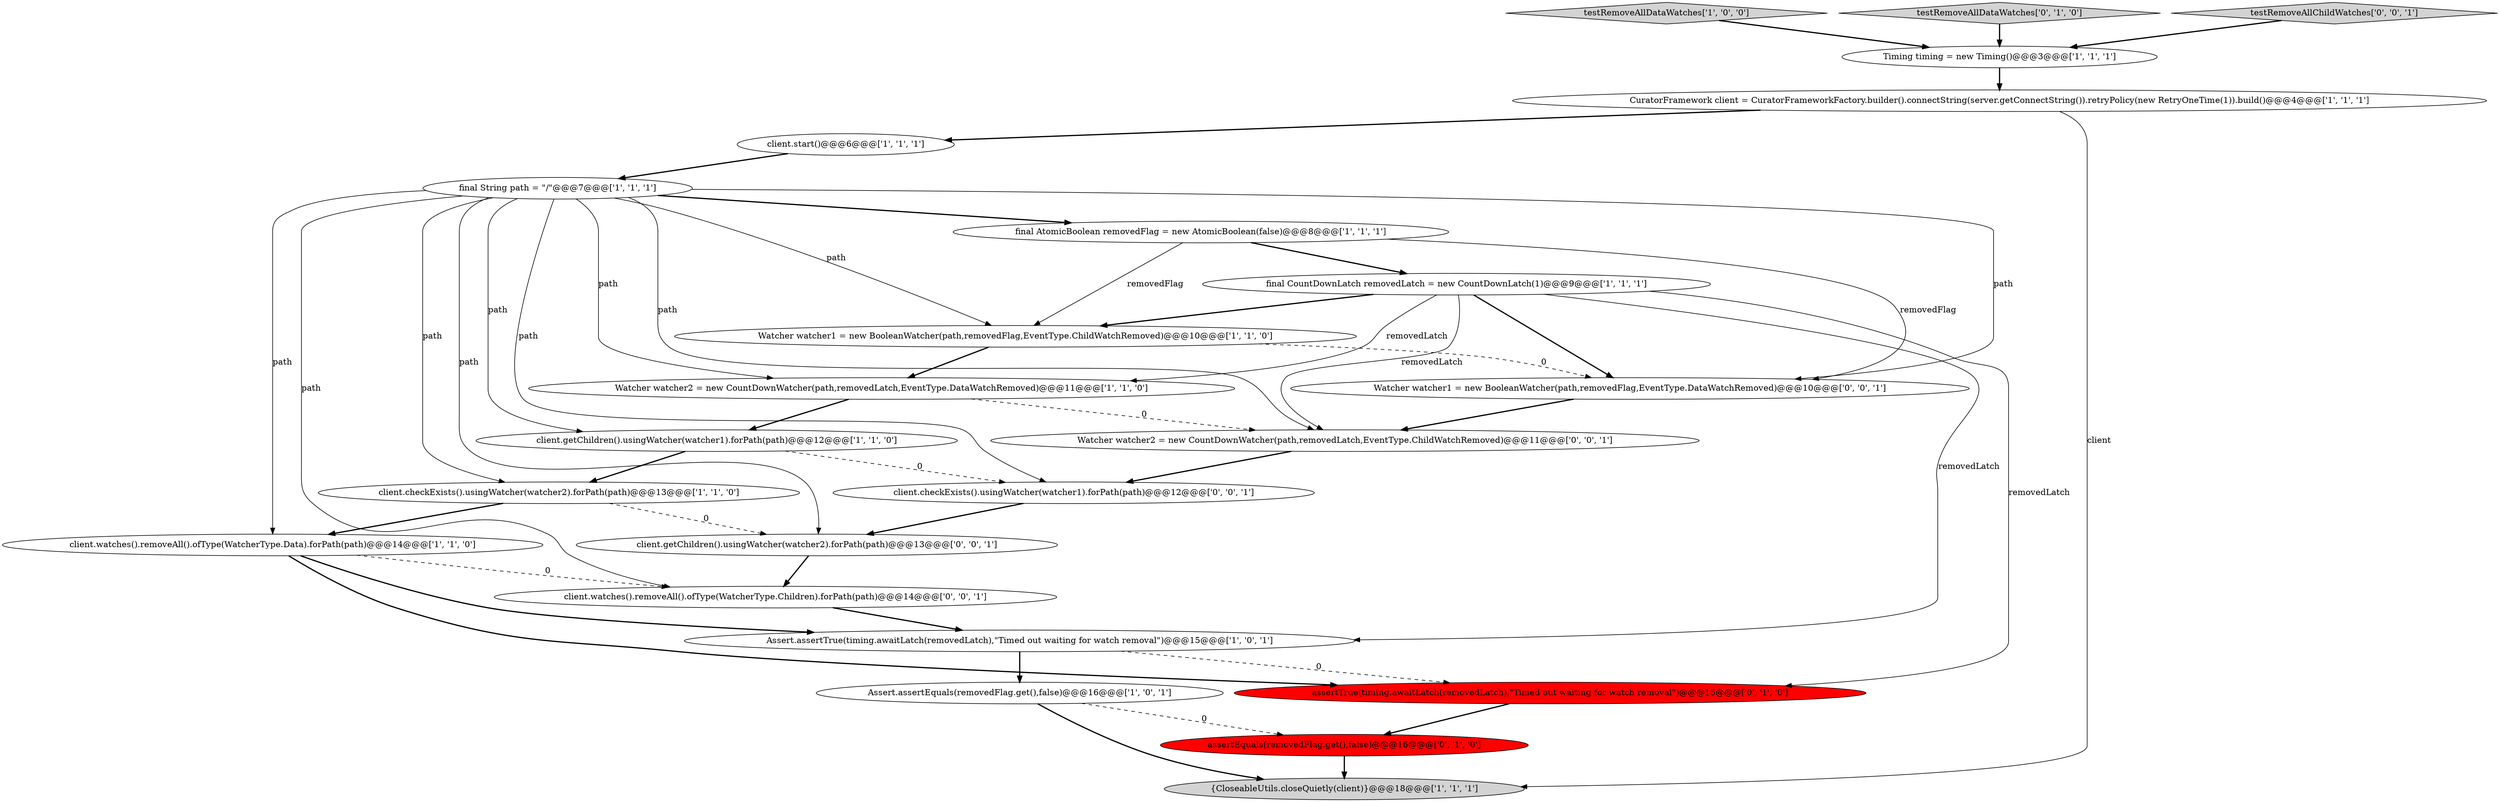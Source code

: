 digraph {
19 [style = filled, label = "client.watches().removeAll().ofType(WatcherType.Children).forPath(path)@@@14@@@['0', '0', '1']", fillcolor = white, shape = ellipse image = "AAA0AAABBB3BBB"];
7 [style = filled, label = "client.checkExists().usingWatcher(watcher2).forPath(path)@@@13@@@['1', '1', '0']", fillcolor = white, shape = ellipse image = "AAA0AAABBB1BBB"];
22 [style = filled, label = "client.getChildren().usingWatcher(watcher2).forPath(path)@@@13@@@['0', '0', '1']", fillcolor = white, shape = ellipse image = "AAA0AAABBB3BBB"];
13 [style = filled, label = "{CloseableUtils.closeQuietly(client)}@@@18@@@['1', '1', '1']", fillcolor = lightgray, shape = ellipse image = "AAA0AAABBB1BBB"];
8 [style = filled, label = "final AtomicBoolean removedFlag = new AtomicBoolean(false)@@@8@@@['1', '1', '1']", fillcolor = white, shape = ellipse image = "AAA0AAABBB1BBB"];
9 [style = filled, label = "testRemoveAllDataWatches['1', '0', '0']", fillcolor = lightgray, shape = diamond image = "AAA0AAABBB1BBB"];
17 [style = filled, label = "assertEquals(removedFlag.get(),false)@@@16@@@['0', '1', '0']", fillcolor = red, shape = ellipse image = "AAA1AAABBB2BBB"];
23 [style = filled, label = "Watcher watcher1 = new BooleanWatcher(path,removedFlag,EventType.DataWatchRemoved)@@@10@@@['0', '0', '1']", fillcolor = white, shape = ellipse image = "AAA0AAABBB3BBB"];
11 [style = filled, label = "client.start()@@@6@@@['1', '1', '1']", fillcolor = white, shape = ellipse image = "AAA0AAABBB1BBB"];
5 [style = filled, label = "final String path = \"/\"@@@7@@@['1', '1', '1']", fillcolor = white, shape = ellipse image = "AAA0AAABBB1BBB"];
2 [style = filled, label = "Watcher watcher1 = new BooleanWatcher(path,removedFlag,EventType.ChildWatchRemoved)@@@10@@@['1', '1', '0']", fillcolor = white, shape = ellipse image = "AAA0AAABBB1BBB"];
18 [style = filled, label = "Watcher watcher2 = new CountDownWatcher(path,removedLatch,EventType.ChildWatchRemoved)@@@11@@@['0', '0', '1']", fillcolor = white, shape = ellipse image = "AAA0AAABBB3BBB"];
6 [style = filled, label = "client.watches().removeAll().ofType(WatcherType.Data).forPath(path)@@@14@@@['1', '1', '0']", fillcolor = white, shape = ellipse image = "AAA0AAABBB1BBB"];
3 [style = filled, label = "final CountDownLatch removedLatch = new CountDownLatch(1)@@@9@@@['1', '1', '1']", fillcolor = white, shape = ellipse image = "AAA0AAABBB1BBB"];
0 [style = filled, label = "client.getChildren().usingWatcher(watcher1).forPath(path)@@@12@@@['1', '1', '0']", fillcolor = white, shape = ellipse image = "AAA0AAABBB1BBB"];
4 [style = filled, label = "Assert.assertEquals(removedFlag.get(),false)@@@16@@@['1', '0', '1']", fillcolor = white, shape = ellipse image = "AAA0AAABBB1BBB"];
12 [style = filled, label = "Timing timing = new Timing()@@@3@@@['1', '1', '1']", fillcolor = white, shape = ellipse image = "AAA0AAABBB1BBB"];
20 [style = filled, label = "client.checkExists().usingWatcher(watcher1).forPath(path)@@@12@@@['0', '0', '1']", fillcolor = white, shape = ellipse image = "AAA0AAABBB3BBB"];
1 [style = filled, label = "Watcher watcher2 = new CountDownWatcher(path,removedLatch,EventType.DataWatchRemoved)@@@11@@@['1', '1', '0']", fillcolor = white, shape = ellipse image = "AAA0AAABBB1BBB"];
16 [style = filled, label = "testRemoveAllDataWatches['0', '1', '0']", fillcolor = lightgray, shape = diamond image = "AAA0AAABBB2BBB"];
21 [style = filled, label = "testRemoveAllChildWatches['0', '0', '1']", fillcolor = lightgray, shape = diamond image = "AAA0AAABBB3BBB"];
10 [style = filled, label = "Assert.assertTrue(timing.awaitLatch(removedLatch),\"Timed out waiting for watch removal\")@@@15@@@['1', '0', '1']", fillcolor = white, shape = ellipse image = "AAA0AAABBB1BBB"];
14 [style = filled, label = "CuratorFramework client = CuratorFrameworkFactory.builder().connectString(server.getConnectString()).retryPolicy(new RetryOneTime(1)).build()@@@4@@@['1', '1', '1']", fillcolor = white, shape = ellipse image = "AAA0AAABBB1BBB"];
15 [style = filled, label = "assertTrue(timing.awaitLatch(removedLatch),\"Timed out waiting for watch removal\")@@@15@@@['0', '1', '0']", fillcolor = red, shape = ellipse image = "AAA1AAABBB2BBB"];
2->23 [style = dashed, label="0"];
10->15 [style = dashed, label="0"];
5->8 [style = bold, label=""];
3->1 [style = solid, label="removedLatch"];
14->13 [style = solid, label="client"];
22->19 [style = bold, label=""];
5->23 [style = solid, label="path"];
5->18 [style = solid, label="path"];
4->17 [style = dashed, label="0"];
2->1 [style = bold, label=""];
4->13 [style = bold, label=""];
8->3 [style = bold, label=""];
3->10 [style = solid, label="removedLatch"];
5->7 [style = solid, label="path"];
8->2 [style = solid, label="removedFlag"];
19->10 [style = bold, label=""];
1->18 [style = dashed, label="0"];
1->0 [style = bold, label=""];
5->20 [style = solid, label="path"];
3->18 [style = solid, label="removedLatch"];
8->23 [style = solid, label="removedFlag"];
0->20 [style = dashed, label="0"];
6->15 [style = bold, label=""];
20->22 [style = bold, label=""];
0->7 [style = bold, label=""];
21->12 [style = bold, label=""];
5->22 [style = solid, label="path"];
11->5 [style = bold, label=""];
15->17 [style = bold, label=""];
3->23 [style = bold, label=""];
18->20 [style = bold, label=""];
5->2 [style = solid, label="path"];
5->1 [style = solid, label="path"];
3->2 [style = bold, label=""];
6->10 [style = bold, label=""];
5->19 [style = solid, label="path"];
7->6 [style = bold, label=""];
6->19 [style = dashed, label="0"];
12->14 [style = bold, label=""];
10->4 [style = bold, label=""];
17->13 [style = bold, label=""];
9->12 [style = bold, label=""];
5->6 [style = solid, label="path"];
5->0 [style = solid, label="path"];
14->11 [style = bold, label=""];
16->12 [style = bold, label=""];
3->15 [style = solid, label="removedLatch"];
23->18 [style = bold, label=""];
7->22 [style = dashed, label="0"];
}
